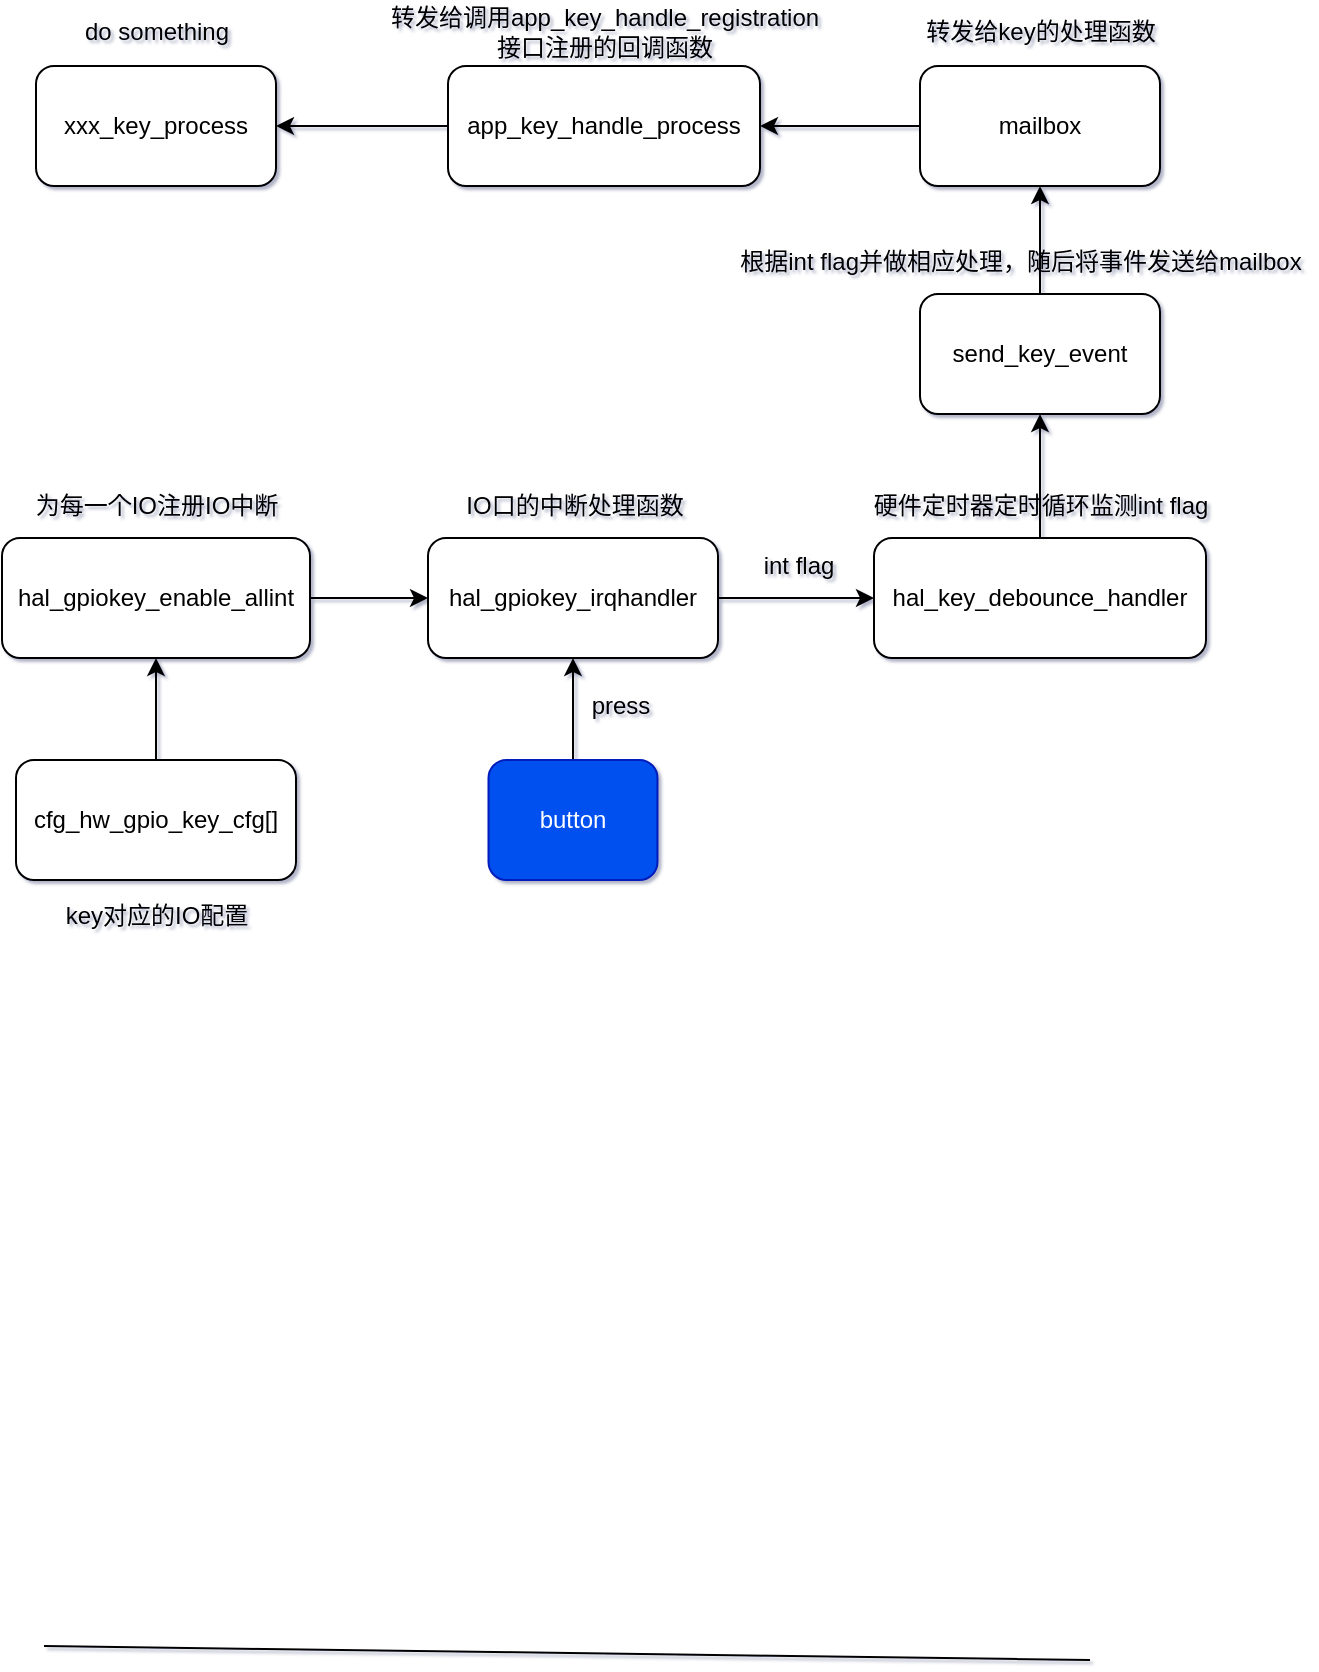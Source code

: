 <mxfile version="15.6.8" type="github">
  <diagram id="lENlxFUdmtpFTnq6Koua" name="Page-1">
    <mxGraphModel dx="2062" dy="1122" grid="0" gridSize="10" guides="1" tooltips="1" connect="1" arrows="1" fold="1" page="1" pageScale="1" pageWidth="827" pageHeight="1169" background="#FFFFFF" math="0" shadow="1">
      <root>
        <mxCell id="0" />
        <mxCell id="1" parent="0" />
        <mxCell id="7EmApU87TOrAMEqmBo_j-15" value="" style="endArrow=none;html=1;rounded=0;" edge="1" parent="1">
          <mxGeometry width="50" height="50" relative="1" as="geometry">
            <mxPoint x="77" y="1064" as="sourcePoint" />
            <mxPoint x="600" y="1071" as="targetPoint" />
          </mxGeometry>
        </mxCell>
        <mxCell id="7EmApU87TOrAMEqmBo_j-22" value="" style="edgeStyle=orthogonalEdgeStyle;rounded=0;orthogonalLoop=1;jettySize=auto;html=1;fontColor=#FFFFFF;" edge="1" parent="1" source="7EmApU87TOrAMEqmBo_j-16" target="7EmApU87TOrAMEqmBo_j-21">
          <mxGeometry relative="1" as="geometry" />
        </mxCell>
        <mxCell id="7EmApU87TOrAMEqmBo_j-16" value="cfg_hw_gpio_key_cfg[]" style="rounded=1;whiteSpace=wrap;html=1;" vertex="1" parent="1">
          <mxGeometry x="63" y="621" width="140" height="60" as="geometry" />
        </mxCell>
        <mxCell id="7EmApU87TOrAMEqmBo_j-26" value="" style="edgeStyle=orthogonalEdgeStyle;rounded=0;orthogonalLoop=1;jettySize=auto;html=1;fontColor=#000000;" edge="1" parent="1" source="7EmApU87TOrAMEqmBo_j-21" target="7EmApU87TOrAMEqmBo_j-25">
          <mxGeometry relative="1" as="geometry" />
        </mxCell>
        <mxCell id="7EmApU87TOrAMEqmBo_j-21" value="hal_gpiokey_enable_allint" style="rounded=1;whiteSpace=wrap;html=1;" vertex="1" parent="1">
          <mxGeometry x="56" y="510" width="154" height="60" as="geometry" />
        </mxCell>
        <mxCell id="7EmApU87TOrAMEqmBo_j-23" value="&lt;font color=&quot;#000000&quot;&gt;key对应的IO配置&lt;/font&gt;" style="text;html=1;align=center;verticalAlign=middle;resizable=0;points=[];autosize=1;strokeColor=none;fillColor=none;fontColor=#FFFFFF;" vertex="1" parent="1">
          <mxGeometry x="82.5" y="690" width="101" height="18" as="geometry" />
        </mxCell>
        <mxCell id="7EmApU87TOrAMEqmBo_j-24" value="为每一个IO注册IO中断" style="text;html=1;align=center;verticalAlign=middle;resizable=0;points=[];autosize=1;strokeColor=none;fillColor=none;fontColor=#000000;" vertex="1" parent="1">
          <mxGeometry x="67.5" y="485" width="131" height="18" as="geometry" />
        </mxCell>
        <mxCell id="7EmApU87TOrAMEqmBo_j-29" value="" style="edgeStyle=orthogonalEdgeStyle;rounded=0;orthogonalLoop=1;jettySize=auto;html=1;fontColor=#000000;" edge="1" parent="1" source="7EmApU87TOrAMEqmBo_j-25" target="7EmApU87TOrAMEqmBo_j-28">
          <mxGeometry relative="1" as="geometry" />
        </mxCell>
        <mxCell id="7EmApU87TOrAMEqmBo_j-25" value="hal_gpiokey_irqhandler" style="whiteSpace=wrap;html=1;rounded=1;" vertex="1" parent="1">
          <mxGeometry x="269" y="510" width="145" height="60" as="geometry" />
        </mxCell>
        <mxCell id="7EmApU87TOrAMEqmBo_j-27" value="IO口的中断处理函数" style="text;html=1;align=center;verticalAlign=middle;resizable=0;points=[];autosize=1;strokeColor=none;fillColor=none;fontColor=#000000;" vertex="1" parent="1">
          <mxGeometry x="282" y="485" width="119" height="18" as="geometry" />
        </mxCell>
        <mxCell id="7EmApU87TOrAMEqmBo_j-33" value="" style="edgeStyle=orthogonalEdgeStyle;rounded=0;orthogonalLoop=1;jettySize=auto;html=1;fontColor=#000000;" edge="1" parent="1" source="7EmApU87TOrAMEqmBo_j-28" target="7EmApU87TOrAMEqmBo_j-32">
          <mxGeometry relative="1" as="geometry" />
        </mxCell>
        <mxCell id="7EmApU87TOrAMEqmBo_j-28" value="hal_key_debounce_handler" style="whiteSpace=wrap;html=1;rounded=1;" vertex="1" parent="1">
          <mxGeometry x="492" y="510" width="166" height="60" as="geometry" />
        </mxCell>
        <mxCell id="7EmApU87TOrAMEqmBo_j-30" value="int flag" style="text;html=1;align=center;verticalAlign=middle;resizable=0;points=[];autosize=1;strokeColor=none;fillColor=none;fontColor=#000000;" vertex="1" parent="1">
          <mxGeometry x="431" y="515" width="45" height="18" as="geometry" />
        </mxCell>
        <mxCell id="7EmApU87TOrAMEqmBo_j-31" value="硬件定时器定时循环监测int flag" style="text;html=1;align=center;verticalAlign=middle;resizable=0;points=[];autosize=1;strokeColor=none;fillColor=none;fontColor=#000000;" vertex="1" parent="1">
          <mxGeometry x="486.5" y="485" width="177" height="18" as="geometry" />
        </mxCell>
        <mxCell id="7EmApU87TOrAMEqmBo_j-36" value="" style="edgeStyle=orthogonalEdgeStyle;rounded=0;orthogonalLoop=1;jettySize=auto;html=1;fontColor=#000000;" edge="1" parent="1" source="7EmApU87TOrAMEqmBo_j-32" target="7EmApU87TOrAMEqmBo_j-35">
          <mxGeometry relative="1" as="geometry" />
        </mxCell>
        <mxCell id="7EmApU87TOrAMEqmBo_j-32" value="send_key_event" style="whiteSpace=wrap;html=1;rounded=1;" vertex="1" parent="1">
          <mxGeometry x="515" y="388" width="120" height="60" as="geometry" />
        </mxCell>
        <mxCell id="7EmApU87TOrAMEqmBo_j-34" value="根据int flag并做相应处理，随后将事件发送给mailbox" style="text;html=1;align=center;verticalAlign=middle;resizable=0;points=[];autosize=1;strokeColor=none;fillColor=none;fontColor=#000000;" vertex="1" parent="1">
          <mxGeometry x="419" y="363" width="291" height="18" as="geometry" />
        </mxCell>
        <mxCell id="7EmApU87TOrAMEqmBo_j-38" value="" style="edgeStyle=orthogonalEdgeStyle;rounded=0;orthogonalLoop=1;jettySize=auto;html=1;fontColor=#000000;" edge="1" parent="1" source="7EmApU87TOrAMEqmBo_j-35" target="7EmApU87TOrAMEqmBo_j-37">
          <mxGeometry relative="1" as="geometry" />
        </mxCell>
        <mxCell id="7EmApU87TOrAMEqmBo_j-35" value="mailbox" style="whiteSpace=wrap;html=1;rounded=1;" vertex="1" parent="1">
          <mxGeometry x="515" y="274" width="120" height="60" as="geometry" />
        </mxCell>
        <mxCell id="7EmApU87TOrAMEqmBo_j-42" value="" style="edgeStyle=orthogonalEdgeStyle;rounded=0;orthogonalLoop=1;jettySize=auto;html=1;fontColor=#000000;" edge="1" parent="1" source="7EmApU87TOrAMEqmBo_j-37" target="7EmApU87TOrAMEqmBo_j-41">
          <mxGeometry relative="1" as="geometry" />
        </mxCell>
        <mxCell id="7EmApU87TOrAMEqmBo_j-37" value="app_key_handle_process" style="whiteSpace=wrap;html=1;rounded=1;" vertex="1" parent="1">
          <mxGeometry x="279" y="274" width="156" height="60" as="geometry" />
        </mxCell>
        <mxCell id="7EmApU87TOrAMEqmBo_j-39" value="转发给key的处理函数" style="text;html=1;align=center;verticalAlign=middle;resizable=0;points=[];autosize=1;strokeColor=none;fillColor=none;fontColor=#000000;" vertex="1" parent="1">
          <mxGeometry x="512.5" y="248" width="125" height="18" as="geometry" />
        </mxCell>
        <mxCell id="7EmApU87TOrAMEqmBo_j-40" value="转发给调用app_key_handle_registration&lt;br&gt;接口注册的回调函数" style="text;html=1;align=center;verticalAlign=middle;resizable=0;points=[];autosize=1;strokeColor=none;fillColor=none;fontColor=#000000;" vertex="1" parent="1">
          <mxGeometry x="245" y="241" width="224" height="32" as="geometry" />
        </mxCell>
        <mxCell id="7EmApU87TOrAMEqmBo_j-41" value="xxx_key_process" style="whiteSpace=wrap;html=1;rounded=1;" vertex="1" parent="1">
          <mxGeometry x="73" y="274" width="120" height="60" as="geometry" />
        </mxCell>
        <mxCell id="7EmApU87TOrAMEqmBo_j-46" style="edgeStyle=orthogonalEdgeStyle;rounded=0;orthogonalLoop=1;jettySize=auto;html=1;exitX=0.5;exitY=0;exitDx=0;exitDy=0;entryX=0.5;entryY=1;entryDx=0;entryDy=0;fontColor=#000000;" edge="1" parent="1" source="7EmApU87TOrAMEqmBo_j-43" target="7EmApU87TOrAMEqmBo_j-25">
          <mxGeometry relative="1" as="geometry" />
        </mxCell>
        <mxCell id="7EmApU87TOrAMEqmBo_j-43" value="button" style="rounded=1;whiteSpace=wrap;html=1;strokeColor=#001DBC;fillColor=#0050ef;fontColor=#ffffff;" vertex="1" parent="1">
          <mxGeometry x="299.25" y="621" width="84.5" height="60" as="geometry" />
        </mxCell>
        <mxCell id="7EmApU87TOrAMEqmBo_j-47" value="press" style="text;html=1;align=center;verticalAlign=middle;resizable=0;points=[];autosize=1;strokeColor=none;fillColor=none;fontColor=#000000;" vertex="1" parent="1">
          <mxGeometry x="345" y="584.5" width="39" height="18" as="geometry" />
        </mxCell>
        <mxCell id="7EmApU87TOrAMEqmBo_j-48" value="do something" style="text;html=1;align=center;verticalAlign=middle;resizable=0;points=[];autosize=1;strokeColor=none;fillColor=none;fontColor=#000000;" vertex="1" parent="1">
          <mxGeometry x="92" y="248" width="82" height="18" as="geometry" />
        </mxCell>
      </root>
    </mxGraphModel>
  </diagram>
</mxfile>
